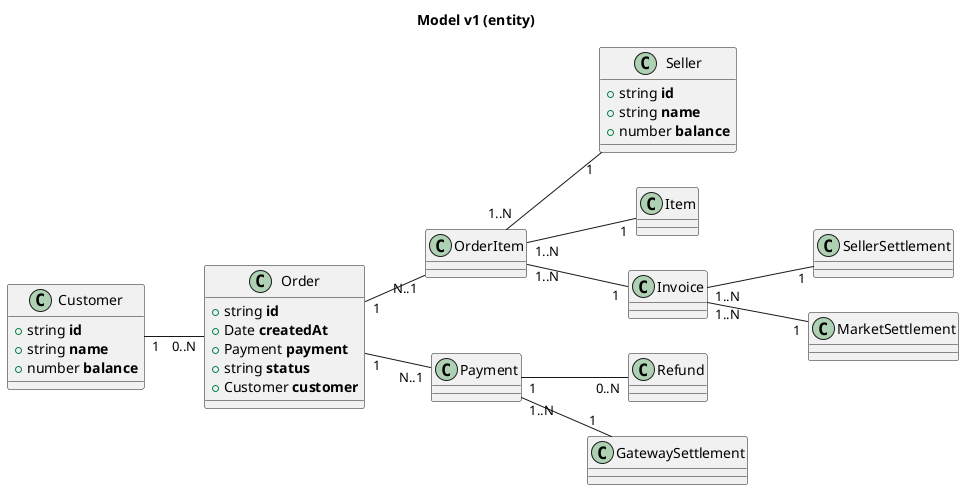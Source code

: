 @startuml

title <b>Model v1 (entity)</b>
left to right direction
skinparam shadowing false

class Customer {
  +string **id**
  +string **name**
  +number **balance**
}

class Seller {
  +string **id**
  +string **name**
  +number **balance**
}

class Order {
  +string **id**
  +Date **createdAt**
  +Payment **payment**
  +string **status**
  +Customer **customer**
}

Customer "1" -- "0..N" Order
Order "1" -- "N..1" OrderItem
Order "1" -- "N..1" Payment
Payment "1" -- "0..N" Refund
OrderItem "1..N" -- "1" Item
OrderItem "1..N" -- "1" Seller
OrderItem "1..N" -- "1" Invoice
Payment "1..N" -- "1" GatewaySettlement
Invoice "1..N" -- "1" SellerSettlement
Invoice "1..N" -- "1" MarketSettlement
@enduml

